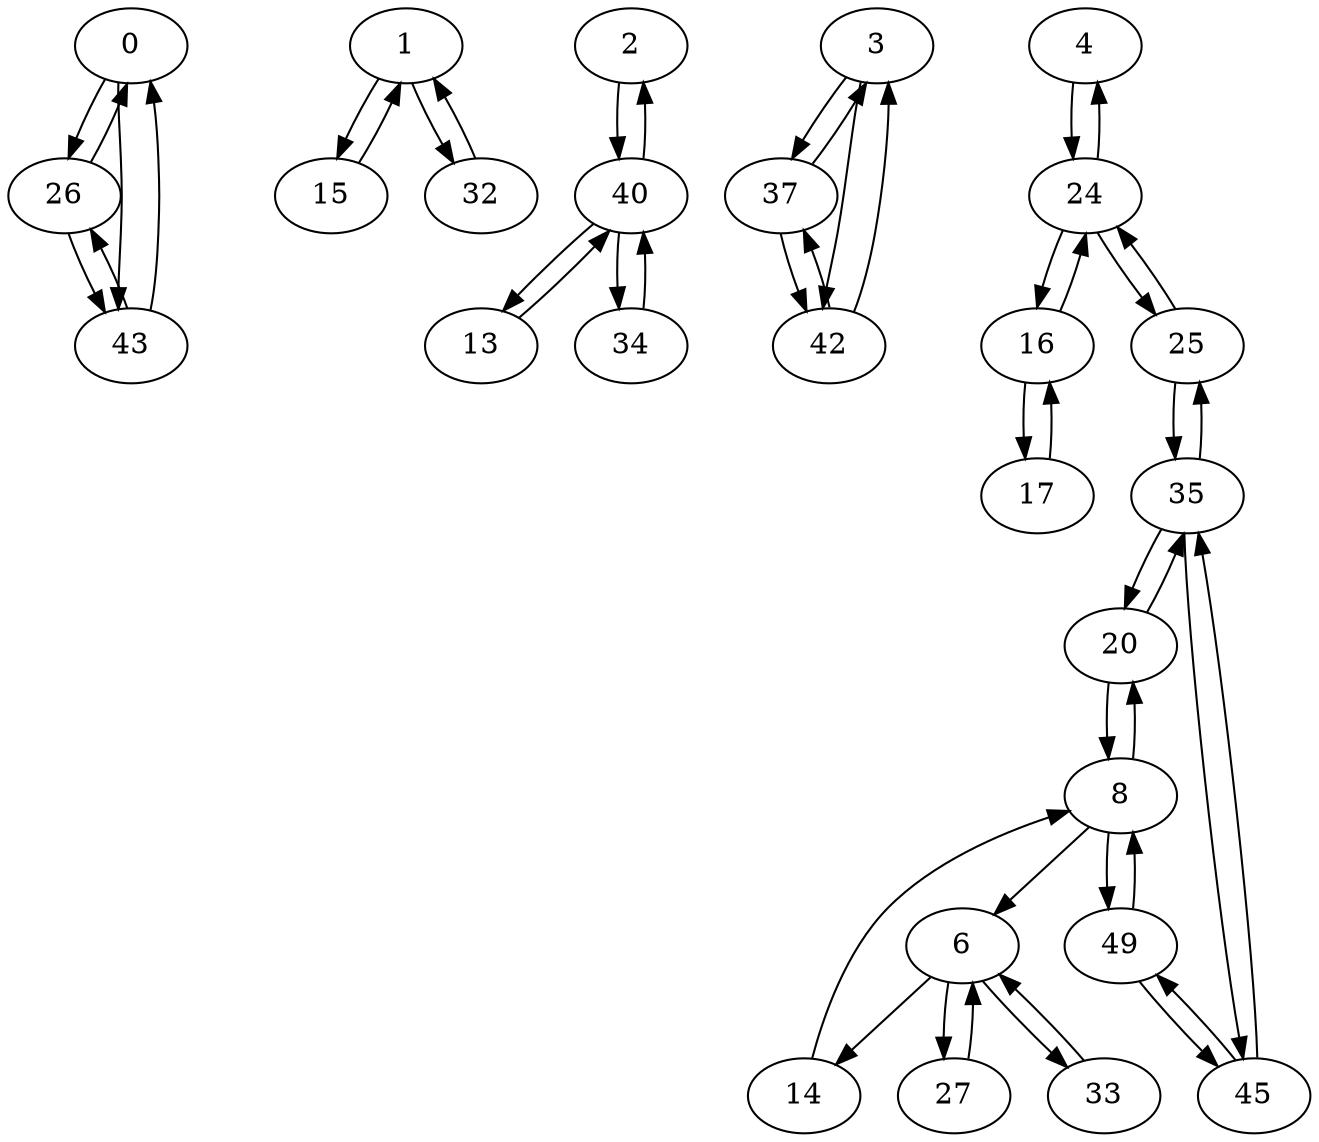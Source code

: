 digraph G {
  0 -> 26;
  0 -> 43;
  1 -> 15;
  1 -> 32;
  2 -> 40;
  3 -> 37;
  3 -> 42;
  4 -> 24;
  6 -> 14;
  6 -> 27;
  6 -> 33;
  8 -> 6;
  8 -> 20;
  8 -> 49;
  13 -> 40;
  14 -> 8;
  15 -> 1;
  16 -> 17;
  16 -> 24;
  17 -> 16;
  20 -> 8;
  20 -> 35;
  24 -> 4;
  24 -> 16;
  24 -> 25;
  25 -> 24;
  25 -> 35;
  26 -> 0;
  26 -> 43;
  27 -> 6;
  32 -> 1;
  33 -> 6;
  34 -> 40;
  35 -> 20;
  35 -> 25;
  35 -> 45;
  37 -> 3;
  37 -> 42;
  40 -> 2;
  40 -> 13;
  40 -> 34;
  42 -> 3;
  42 -> 37;
  43 -> 0;
  43 -> 26;
  45 -> 35;
  45 -> 49;
  49 -> 8;
  49 -> 45;
}
